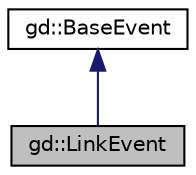 digraph "gd::LinkEvent"
{
  edge [fontname="Helvetica",fontsize="10",labelfontname="Helvetica",labelfontsize="10"];
  node [fontname="Helvetica",fontsize="10",shape=record];
  Node1 [label="gd::LinkEvent",height=0.2,width=0.4,color="black", fillcolor="grey75", style="filled" fontcolor="black"];
  Node2 -> Node1 [dir="back",color="midnightblue",fontsize="10",style="solid",fontname="Helvetica"];
  Node2 [label="gd::BaseEvent",height=0.2,width=0.4,color="black", fillcolor="white", style="filled",URL="$classgd_1_1_base_event.html",tooltip="Base class defining an event. "];
}
